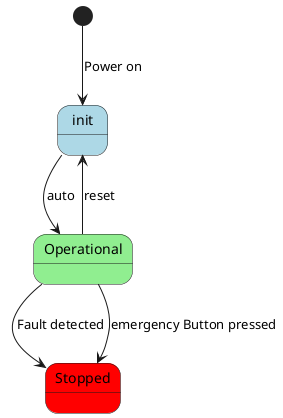 @startuml Part_2

state init #LightBlue
state Operational #lightGreen
[*]-->init: Power on
init--> Operational: auto
Operational-->init: reset

state Stopped #red 
Operational-->Stopped : Fault detected
Operational-->Stopped :emergency Button pressed 

@enduml
